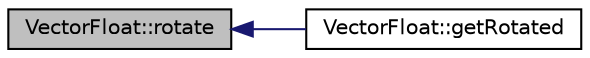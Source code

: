 digraph "VectorFloat::rotate"
{
  edge [fontname="Helvetica",fontsize="10",labelfontname="Helvetica",labelfontsize="10"];
  node [fontname="Helvetica",fontsize="10",shape=record];
  rankdir="LR";
  Node24 [label="VectorFloat::rotate",height=0.2,width=0.4,color="black", fillcolor="grey75", style="filled", fontcolor="black"];
  Node24 -> Node25 [dir="back",color="midnightblue",fontsize="10",style="solid",fontname="Helvetica"];
  Node25 [label="VectorFloat::getRotated",height=0.2,width=0.4,color="black", fillcolor="white", style="filled",URL="$class_vector_float.html#ab4093d50e98baf0d98b437a2b3ee7c2e"];
}
